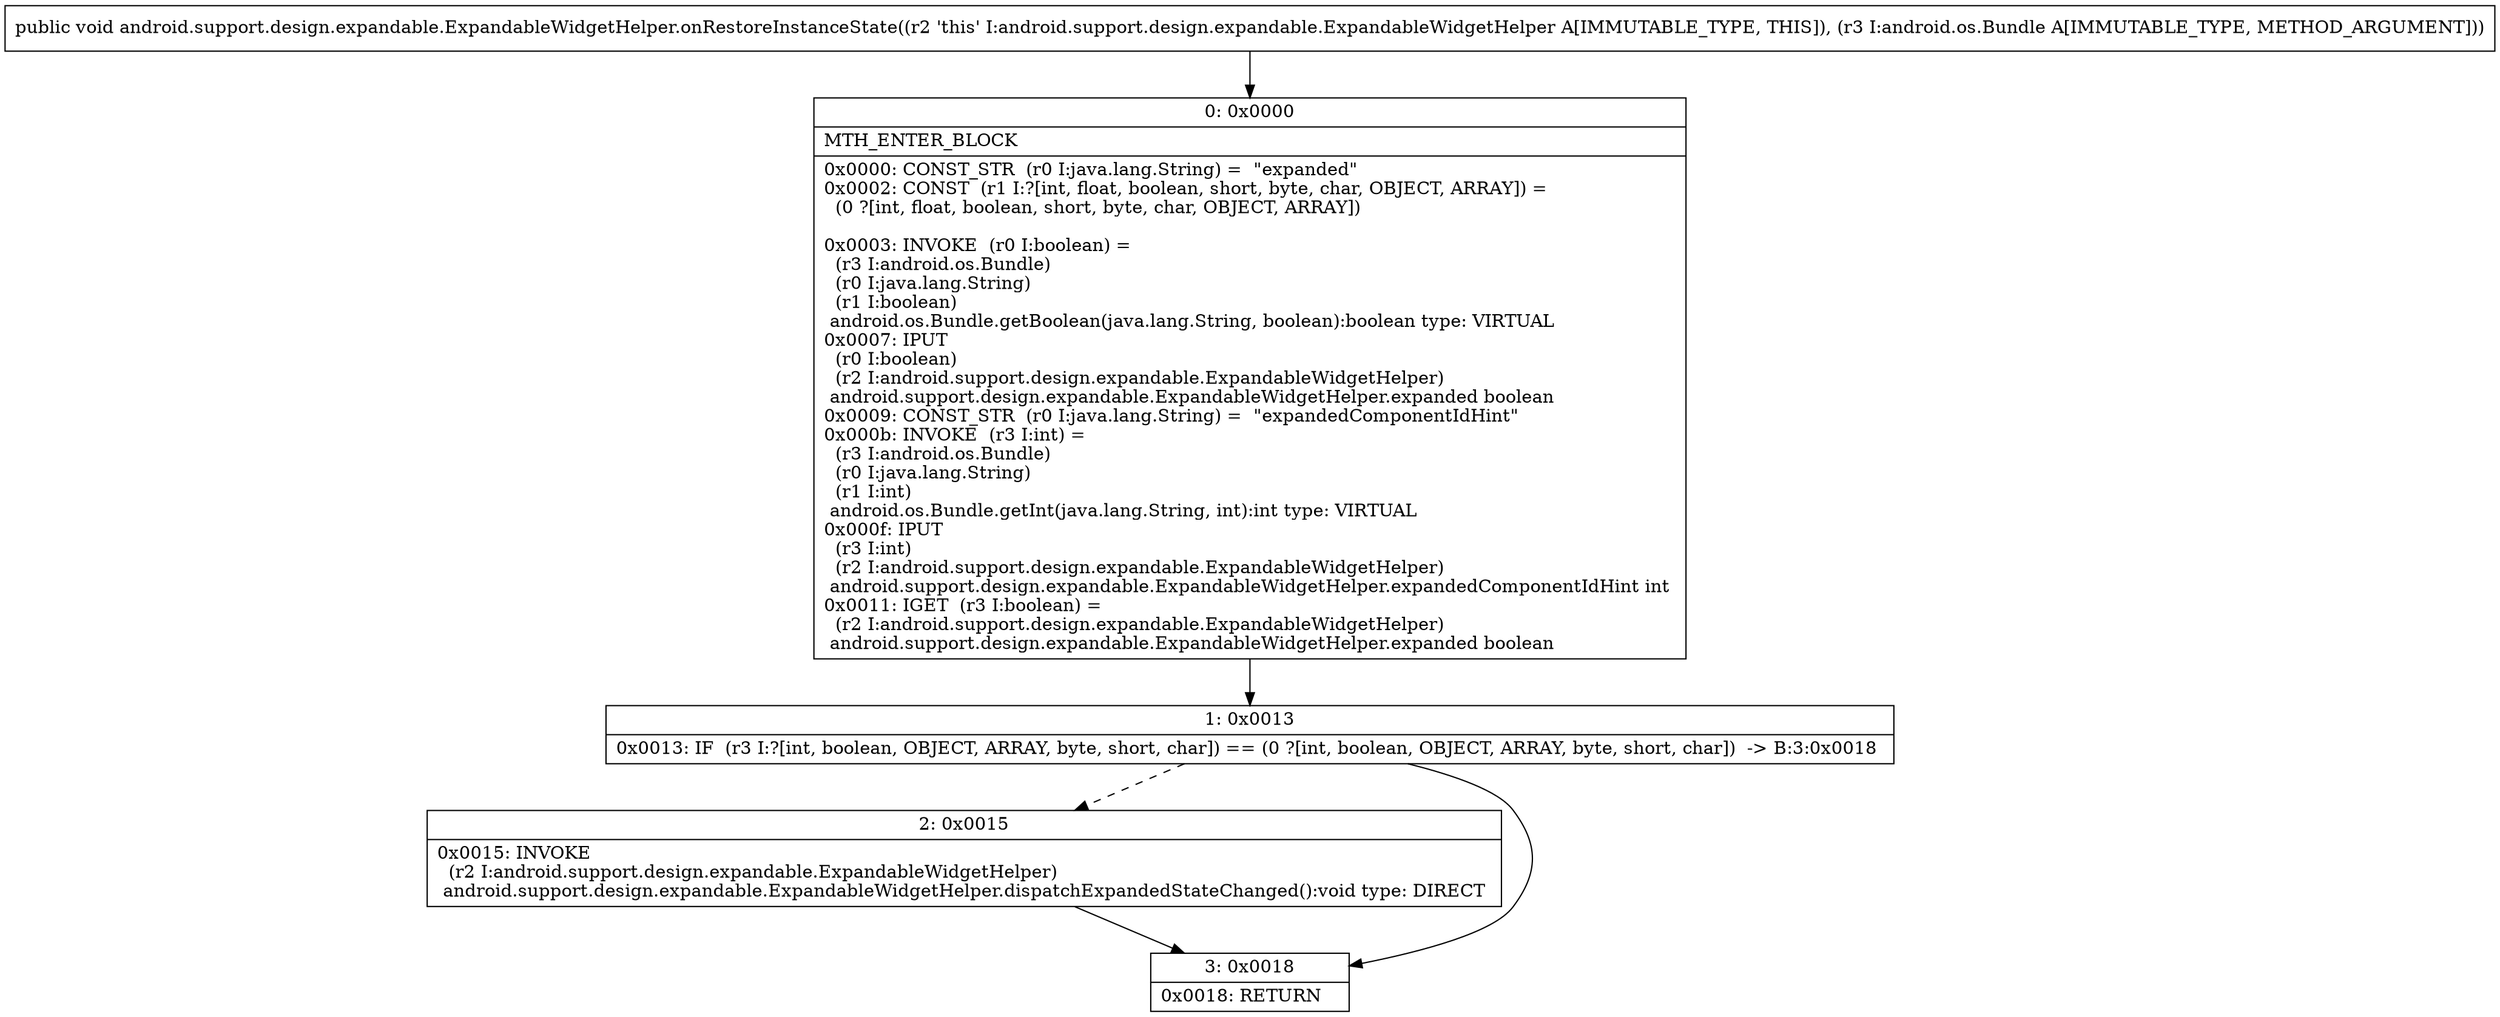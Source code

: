 digraph "CFG forandroid.support.design.expandable.ExpandableWidgetHelper.onRestoreInstanceState(Landroid\/os\/Bundle;)V" {
Node_0 [shape=record,label="{0\:\ 0x0000|MTH_ENTER_BLOCK\l|0x0000: CONST_STR  (r0 I:java.lang.String) =  \"expanded\" \l0x0002: CONST  (r1 I:?[int, float, boolean, short, byte, char, OBJECT, ARRAY]) = \l  (0 ?[int, float, boolean, short, byte, char, OBJECT, ARRAY])\l \l0x0003: INVOKE  (r0 I:boolean) = \l  (r3 I:android.os.Bundle)\l  (r0 I:java.lang.String)\l  (r1 I:boolean)\l android.os.Bundle.getBoolean(java.lang.String, boolean):boolean type: VIRTUAL \l0x0007: IPUT  \l  (r0 I:boolean)\l  (r2 I:android.support.design.expandable.ExpandableWidgetHelper)\l android.support.design.expandable.ExpandableWidgetHelper.expanded boolean \l0x0009: CONST_STR  (r0 I:java.lang.String) =  \"expandedComponentIdHint\" \l0x000b: INVOKE  (r3 I:int) = \l  (r3 I:android.os.Bundle)\l  (r0 I:java.lang.String)\l  (r1 I:int)\l android.os.Bundle.getInt(java.lang.String, int):int type: VIRTUAL \l0x000f: IPUT  \l  (r3 I:int)\l  (r2 I:android.support.design.expandable.ExpandableWidgetHelper)\l android.support.design.expandable.ExpandableWidgetHelper.expandedComponentIdHint int \l0x0011: IGET  (r3 I:boolean) = \l  (r2 I:android.support.design.expandable.ExpandableWidgetHelper)\l android.support.design.expandable.ExpandableWidgetHelper.expanded boolean \l}"];
Node_1 [shape=record,label="{1\:\ 0x0013|0x0013: IF  (r3 I:?[int, boolean, OBJECT, ARRAY, byte, short, char]) == (0 ?[int, boolean, OBJECT, ARRAY, byte, short, char])  \-\> B:3:0x0018 \l}"];
Node_2 [shape=record,label="{2\:\ 0x0015|0x0015: INVOKE  \l  (r2 I:android.support.design.expandable.ExpandableWidgetHelper)\l android.support.design.expandable.ExpandableWidgetHelper.dispatchExpandedStateChanged():void type: DIRECT \l}"];
Node_3 [shape=record,label="{3\:\ 0x0018|0x0018: RETURN   \l}"];
MethodNode[shape=record,label="{public void android.support.design.expandable.ExpandableWidgetHelper.onRestoreInstanceState((r2 'this' I:android.support.design.expandable.ExpandableWidgetHelper A[IMMUTABLE_TYPE, THIS]), (r3 I:android.os.Bundle A[IMMUTABLE_TYPE, METHOD_ARGUMENT])) }"];
MethodNode -> Node_0;
Node_0 -> Node_1;
Node_1 -> Node_2[style=dashed];
Node_1 -> Node_3;
Node_2 -> Node_3;
}


